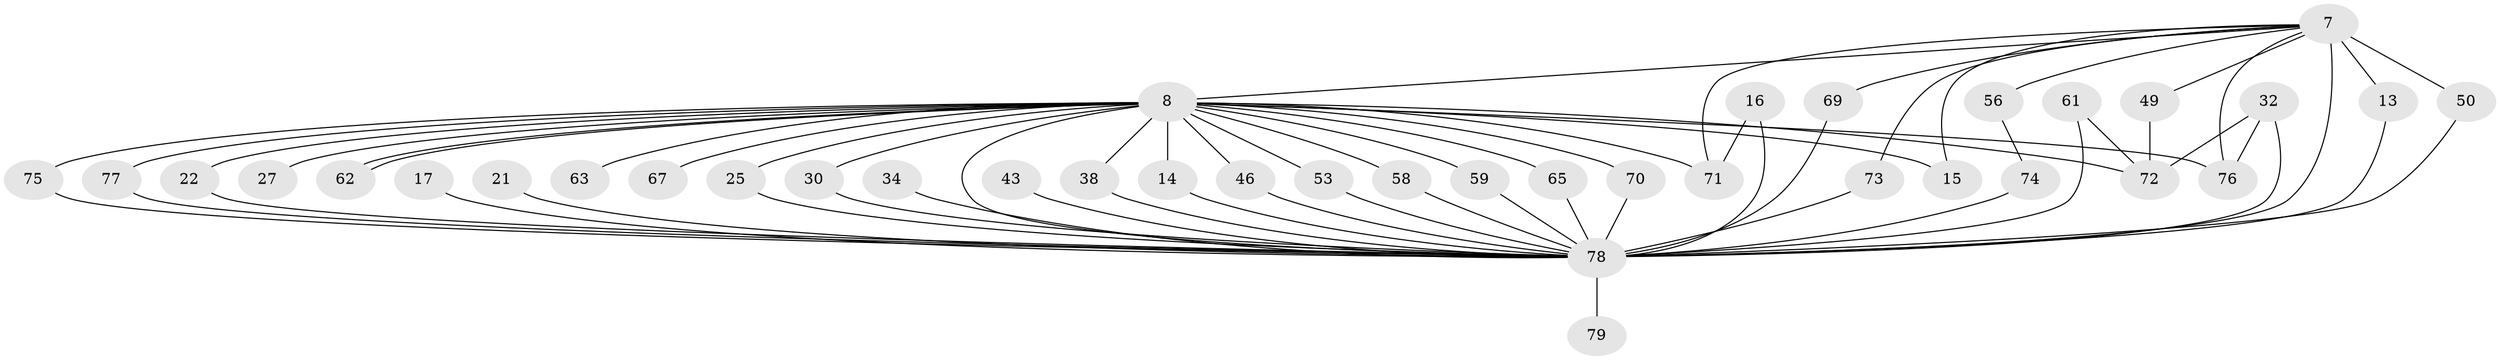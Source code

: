 // original degree distribution, {24: 0.012658227848101266, 21: 0.012658227848101266, 16: 0.02531645569620253, 12: 0.012658227848101266, 22: 0.012658227848101266, 17: 0.012658227848101266, 27: 0.012658227848101266, 23: 0.012658227848101266, 15: 0.012658227848101266, 2: 0.5569620253164557, 5: 0.012658227848101266, 3: 0.22784810126582278, 4: 0.06329113924050633, 6: 0.012658227848101266}
// Generated by graph-tools (version 1.1) at 2025/44/03/09/25 04:44:44]
// undirected, 39 vertices, 66 edges
graph export_dot {
graph [start="1"]
  node [color=gray90,style=filled];
  7 [super="+3+4"];
  8 [super="+5"];
  13;
  14;
  15;
  16;
  17;
  21;
  22;
  25;
  27 [super="+20"];
  30;
  32;
  34;
  38;
  43;
  46;
  49;
  50;
  53;
  56;
  58 [super="+33"];
  59;
  61;
  62;
  63;
  65;
  67 [super="+31"];
  69;
  70 [super="+54+23+41"];
  71 [super="+12+44+19"];
  72 [super="+47+57+66"];
  73 [super="+64+68"];
  74 [super="+28"];
  75 [super="+29"];
  76 [super="+55"];
  77;
  78 [super="+52+9+60+51+11+42"];
  79;
  7 -- 8 [weight=9];
  7 -- 13 [weight=2];
  7 -- 69;
  7 -- 76 [weight=2];
  7 -- 15;
  7 -- 49;
  7 -- 56;
  7 -- 50;
  7 -- 78 [weight=17];
  7 -- 73 [weight=2];
  7 -- 71;
  8 -- 15;
  8 -- 27 [weight=3];
  8 -- 53;
  8 -- 62;
  8 -- 62;
  8 -- 63 [weight=2];
  8 -- 65;
  8 -- 77;
  8 -- 67 [weight=3];
  8 -- 71 [weight=5];
  8 -- 72 [weight=6];
  8 -- 75 [weight=2];
  8 -- 14;
  8 -- 76 [weight=2];
  8 -- 78 [weight=14];
  8 -- 22;
  8 -- 25;
  8 -- 30;
  8 -- 38;
  8 -- 46;
  8 -- 58 [weight=2];
  8 -- 59;
  8 -- 70 [weight=2];
  13 -- 78;
  14 -- 78;
  16 -- 71;
  16 -- 78;
  17 -- 78 [weight=2];
  21 -- 78 [weight=2];
  22 -- 78;
  25 -- 78;
  30 -- 78;
  32 -- 76;
  32 -- 72;
  32 -- 78;
  34 -- 78;
  38 -- 78;
  43 -- 78 [weight=2];
  46 -- 78;
  49 -- 72;
  50 -- 78;
  53 -- 78;
  56 -- 74;
  58 -- 78;
  59 -- 78;
  61 -- 78;
  61 -- 72;
  65 -- 78;
  69 -- 78;
  70 -- 78 [weight=3];
  73 -- 78 [weight=4];
  74 -- 78 [weight=3];
  75 -- 78;
  77 -- 78;
  78 -- 79 [weight=2];
}
